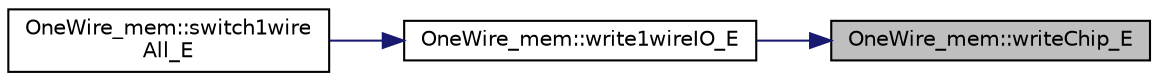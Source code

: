 digraph "OneWire_mem::writeChip_E"
{
 // INTERACTIVE_SVG=YES
 // LATEX_PDF_SIZE
  edge [fontname="Helvetica",fontsize="10",labelfontname="Helvetica",labelfontsize="10"];
  node [fontname="Helvetica",fontsize="10",shape=record];
  rankdir="RL";
  Node1 [label="OneWire_mem::writeChip_E",height=0.2,width=0.4,color="black", fillcolor="grey75", style="filled", fontcolor="black",tooltip="Write IO to chip and save state. Works with last chip in working vars(workingAddr)."];
  Node1 -> Node2 [dir="back",color="midnightblue",fontsize="10",style="solid"];
  Node2 [label="OneWire_mem::write1wireIO_E",height=0.2,width=0.4,color="black", fillcolor="white", style="filled",URL="$class_one_wire__mem.html#a78917ec5043843e1db5bb3018320aab9",tooltip="Set 1-wire chip IO pin bitmask(register on chip) for chip stored in EEProm. todo only handles DS2413."];
  Node2 -> Node3 [dir="back",color="midnightblue",fontsize="10",style="solid"];
  Node3 [label="OneWire_mem::switch1wire\lAll_E",height=0.2,width=0.4,color="black", fillcolor="white", style="filled",URL="$class_one_wire__mem.html#a2bc839954ab289d046fe725cc795ea77",tooltip="Set IO pins on all saved 1-wire chips."];
}
